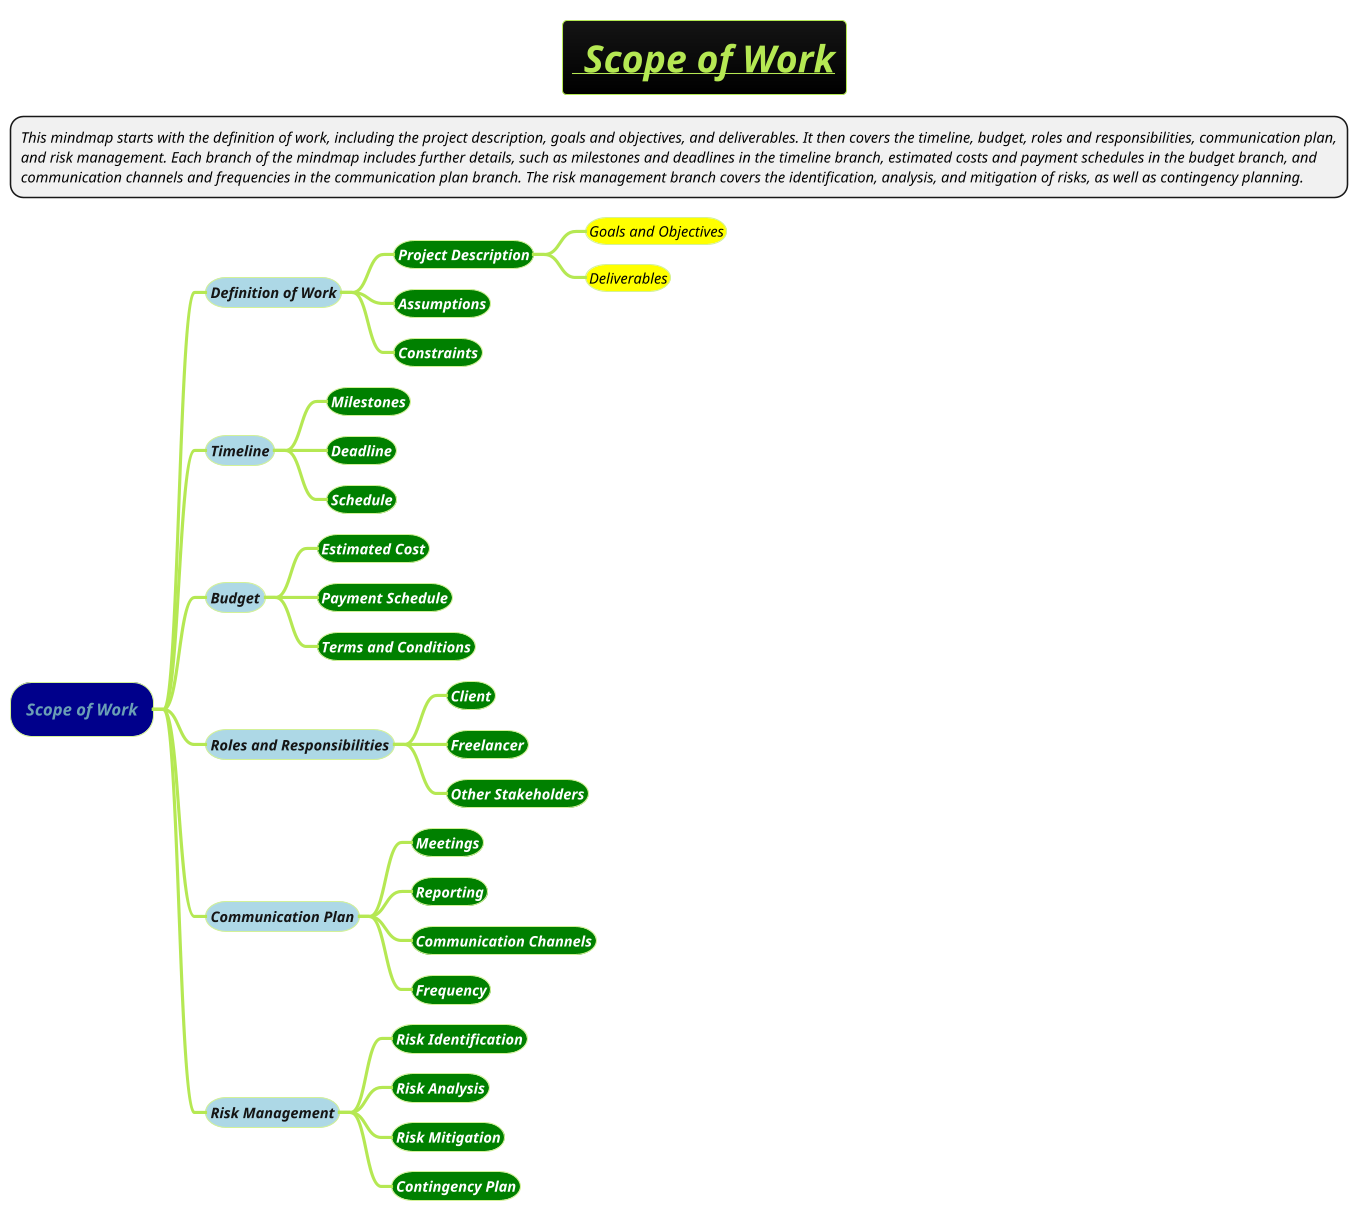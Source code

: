 @startmindmap
title =<b><u><i> Scope of Work
*:<i><color #blac><size:14>This mindmap starts with the definition of work, including the project description, goals and objectives, and deliverables. It then covers the timeline, budget, roles and responsibilities, communication plan,
<i><color #blac><size:14>and risk management. Each branch of the mindmap includes further details, such as milestones and deadlines in the timeline branch, estimated costs and payment schedules in the budget branch, and
<i><color #blac><size:14>communication channels and frequencies in the communication plan branch. The risk management branch covers the identification, analysis, and mitigation of risks, as well as contingency planning.;
!theme hacker

*[#darkblue] <i>Scope of Work
**[#lightblue] <i><color #blac><size:14>Definition of Work
***[#green] <b><i><color #white><size:14>Project Description
****[#yellow] <i><color #black><size:14>Goals and Objectives
****[#yellow] <i><color #black><size:14>Deliverables
***[#green] <b><i><color #white><size:14>Assumptions
***[#green] <b><i><color #white><size:14>Constraints
**[#lightblue] <i><color #blac><size:14>Timeline
***[#green] <b><i><color #white><size:14>Milestones
***[#green] <b><i><color #white><size:14>Deadline
***[#green] <b><i><color #white><size:14>Schedule
**[#lightblue] <i><color #blac><size:14>Budget
***[#green] <b><i><color #white><size:14>Estimated Cost
***[#green] <b><i><color #white><size:14>Payment Schedule
***[#green] <b><i><color #white><size:14>Terms and Conditions
**[#lightblue] <i><color #blac><size:14>Roles and Responsibilities
***[#green] <b><i><color #white><size:14>Client
***[#green] <b><i><color #white><size:14>Freelancer
***[#green] <b><i><color #white><size:14>Other Stakeholders
**[#lightblue] <i><color #blac><size:14>Communication Plan
***[#green] <b><i><color #white><size:14>Meetings
***[#green] <b><i><color #white><size:14>Reporting
***[#green] <b><i><color #white><size:14>Communication Channels
***[#green] <b><i><color #white><size:14>Frequency
**[#lightblue] <i><color #blac><size:14>Risk Management
***[#green] <b><i><color #white><size:14>Risk Identification
***[#green] <b><i><color #white><size:14>Risk Analysis
***[#green] <b><i><color #white><size:14>Risk Mitigation
***[#green] <b><i><color #white><size:14>Contingency Plan
@endmindmap
